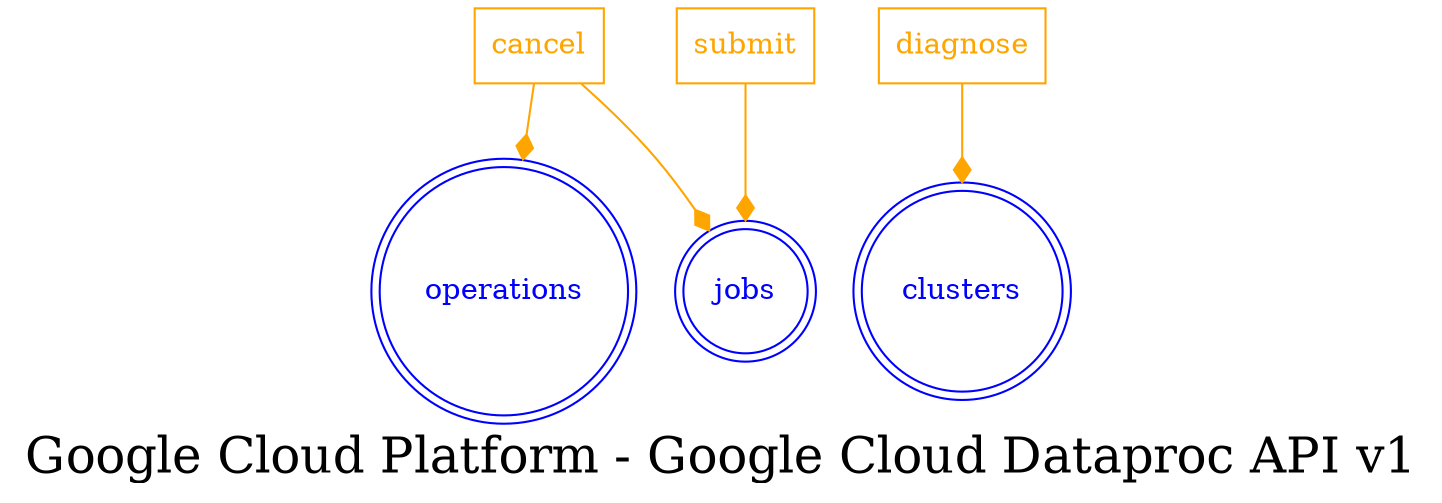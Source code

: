 digraph LexiconGraph {
graph[label="Google Cloud Platform - Google Cloud Dataproc API v1", fontsize=24]
splines=true
"operations" [color=blue, fontcolor=blue, shape=doublecircle]
"clusters" [color=blue, fontcolor=blue, shape=doublecircle]
"jobs" [color=blue, fontcolor=blue, shape=doublecircle]
"cancel" [color=orange, fontcolor=orange, shape=box]
"cancel" -> "operations" [color=orange, fontcolor=orange, arrowhead=diamond, arrowtail=none]
"diagnose" [color=orange, fontcolor=orange, shape=box]
"diagnose" -> "clusters" [color=orange, fontcolor=orange, arrowhead=diamond, arrowtail=none]
"cancel" -> "jobs" [color=orange, fontcolor=orange, arrowhead=diamond, arrowtail=none]
"submit" [color=orange, fontcolor=orange, shape=box]
"submit" -> "jobs" [color=orange, fontcolor=orange, arrowhead=diamond, arrowtail=none]
}
